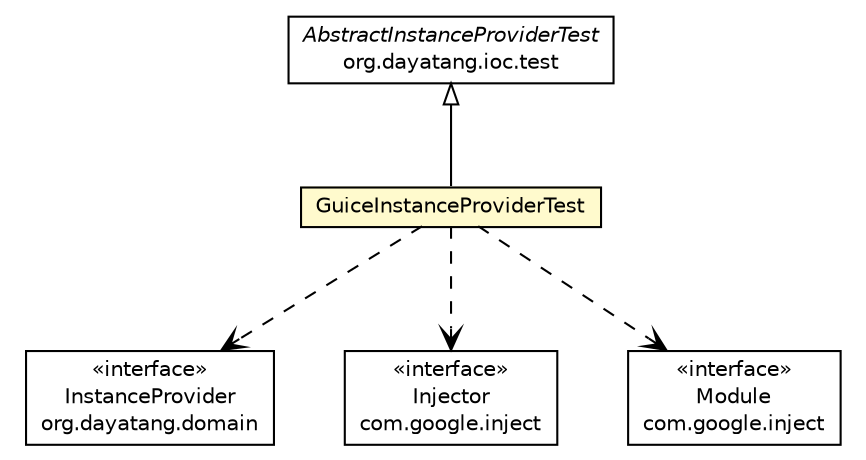 #!/usr/local/bin/dot
#
# Class diagram 
# Generated by UMLGraph version R5_6_6-8-g8d7759 (http://www.umlgraph.org/)
#

digraph G {
	edge [fontname="Helvetica",fontsize=10,labelfontname="Helvetica",labelfontsize=10];
	node [fontname="Helvetica",fontsize=10,shape=plaintext];
	nodesep=0.25;
	ranksep=0.5;
	// org.dayatang.ioc.guice.GuiceInstanceProviderTest
	c16 [label=<<table title="org.dayatang.ioc.guice.GuiceInstanceProviderTest" border="0" cellborder="1" cellspacing="0" cellpadding="2" port="p" bgcolor="lemonChiffon" href="./GuiceInstanceProviderTest.html">
		<tr><td><table border="0" cellspacing="0" cellpadding="1">
<tr><td align="center" balign="center"> GuiceInstanceProviderTest </td></tr>
		</table></td></tr>
		</table>>, URL="./GuiceInstanceProviderTest.html", fontname="Helvetica", fontcolor="black", fontsize=10.0];
	//org.dayatang.ioc.guice.GuiceInstanceProviderTest extends org.dayatang.ioc.test.AbstractInstanceProviderTest
	c17:p -> c16:p [dir=back,arrowtail=empty];
	// org.dayatang.ioc.guice.GuiceInstanceProviderTest DEPEND org.dayatang.domain.InstanceProvider
	c16:p -> c20:p [taillabel="", label=" "headlabel="", fontname="Helvetica", fontcolor="black", fontsize=10.0, color="black", arrowhead=open, style=dashed];
	// org.dayatang.ioc.guice.GuiceInstanceProviderTest DEPEND com.google.inject.Injector
	c16:p -> c26:p [taillabel="", label=" "headlabel="", fontname="Helvetica", fontcolor="black", fontsize=10.0, color="black", arrowhead=open, style=dashed];
	// org.dayatang.ioc.guice.GuiceInstanceProviderTest DEPEND com.google.inject.Module
	c16:p -> c27:p [taillabel="", label=" "headlabel="", fontname="Helvetica", fontcolor="black", fontsize=10.0, color="black", arrowhead=open, style=dashed];
	// com.google.inject.Module
	c27 [label=<<table title="com.google.inject.Module" border="0" cellborder="1" cellspacing="0" cellpadding="2" port="p" href="http://java.sun.com/j2se/1.4.2/docs/api/com/google/inject/Module.html">
		<tr><td><table border="0" cellspacing="0" cellpadding="1">
<tr><td align="center" balign="center"> &#171;interface&#187; </td></tr>
<tr><td align="center" balign="center"> Module </td></tr>
<tr><td align="center" balign="center"> com.google.inject </td></tr>
		</table></td></tr>
		</table>>, URL="http://java.sun.com/j2se/1.4.2/docs/api/com/google/inject/Module.html", fontname="Helvetica", fontcolor="black", fontsize=10.0];
	// org.dayatang.domain.InstanceProvider
	c20 [label=<<table title="org.dayatang.domain.InstanceProvider" border="0" cellborder="1" cellspacing="0" cellpadding="2" port="p" href="http://java.sun.com/j2se/1.4.2/docs/api/org/dayatang/domain/InstanceProvider.html">
		<tr><td><table border="0" cellspacing="0" cellpadding="1">
<tr><td align="center" balign="center"> &#171;interface&#187; </td></tr>
<tr><td align="center" balign="center"> InstanceProvider </td></tr>
<tr><td align="center" balign="center"> org.dayatang.domain </td></tr>
		</table></td></tr>
		</table>>, URL="http://java.sun.com/j2se/1.4.2/docs/api/org/dayatang/domain/InstanceProvider.html", fontname="Helvetica", fontcolor="black", fontsize=10.0];
	// com.google.inject.Injector
	c26 [label=<<table title="com.google.inject.Injector" border="0" cellborder="1" cellspacing="0" cellpadding="2" port="p" href="http://java.sun.com/j2se/1.4.2/docs/api/com/google/inject/Injector.html">
		<tr><td><table border="0" cellspacing="0" cellpadding="1">
<tr><td align="center" balign="center"> &#171;interface&#187; </td></tr>
<tr><td align="center" balign="center"> Injector </td></tr>
<tr><td align="center" balign="center"> com.google.inject </td></tr>
		</table></td></tr>
		</table>>, URL="http://java.sun.com/j2se/1.4.2/docs/api/com/google/inject/Injector.html", fontname="Helvetica", fontcolor="black", fontsize=10.0];
	// org.dayatang.ioc.test.AbstractInstanceProviderTest
	c17 [label=<<table title="org.dayatang.ioc.test.AbstractInstanceProviderTest" border="0" cellborder="1" cellspacing="0" cellpadding="2" port="p" href="http://java.sun.com/j2se/1.4.2/docs/api/org/dayatang/ioc/test/AbstractInstanceProviderTest.html">
		<tr><td><table border="0" cellspacing="0" cellpadding="1">
<tr><td align="center" balign="center"><font face="Helvetica-Oblique"> AbstractInstanceProviderTest </font></td></tr>
<tr><td align="center" balign="center"> org.dayatang.ioc.test </td></tr>
		</table></td></tr>
		</table>>, URL="http://java.sun.com/j2se/1.4.2/docs/api/org/dayatang/ioc/test/AbstractInstanceProviderTest.html", fontname="Helvetica", fontcolor="black", fontsize=10.0];
}

